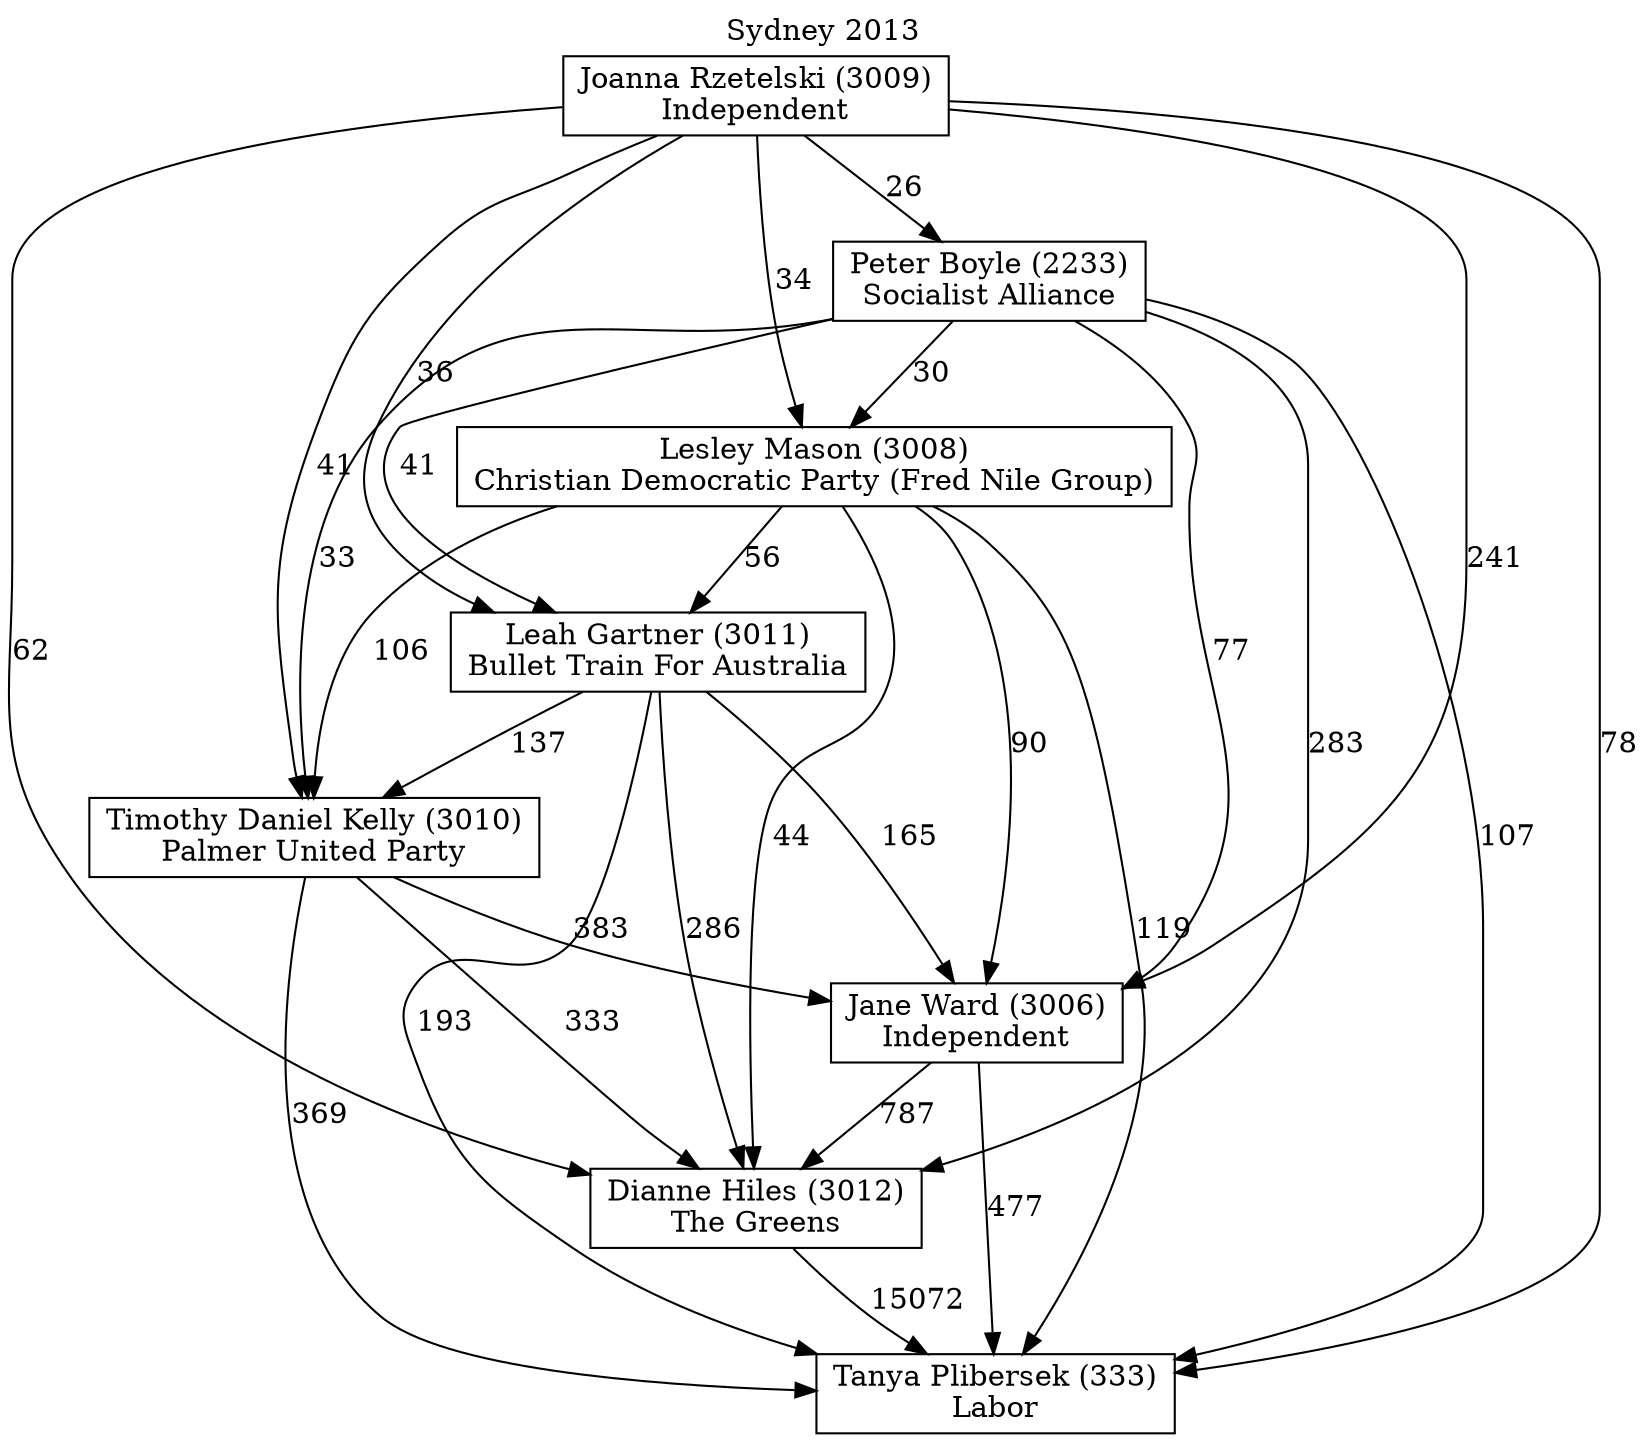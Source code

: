 // House preference flow
digraph "Tanya Plibersek (333)_Sydney_2013" {
	graph [label="Sydney 2013" labelloc=t mclimit=10]
	node [shape=box]
	"Tanya Plibersek (333)" [label="Tanya Plibersek (333)
Labor"]
	"Dianne Hiles (3012)" [label="Dianne Hiles (3012)
The Greens"]
	"Jane Ward (3006)" [label="Jane Ward (3006)
Independent"]
	"Timothy Daniel Kelly (3010)" [label="Timothy Daniel Kelly (3010)
Palmer United Party"]
	"Leah Gartner (3011)" [label="Leah Gartner (3011)
Bullet Train For Australia"]
	"Lesley Mason (3008)" [label="Lesley Mason (3008)
Christian Democratic Party (Fred Nile Group)"]
	"Peter Boyle (2233)" [label="Peter Boyle (2233)
Socialist Alliance"]
	"Joanna Rzetelski (3009)" [label="Joanna Rzetelski (3009)
Independent"]
	"Dianne Hiles (3012)" -> "Tanya Plibersek (333)" [label=15072]
	"Jane Ward (3006)" -> "Dianne Hiles (3012)" [label=787]
	"Timothy Daniel Kelly (3010)" -> "Jane Ward (3006)" [label=383]
	"Leah Gartner (3011)" -> "Timothy Daniel Kelly (3010)" [label=137]
	"Lesley Mason (3008)" -> "Leah Gartner (3011)" [label=56]
	"Peter Boyle (2233)" -> "Lesley Mason (3008)" [label=30]
	"Joanna Rzetelski (3009)" -> "Peter Boyle (2233)" [label=26]
	"Jane Ward (3006)" -> "Tanya Plibersek (333)" [label=477]
	"Timothy Daniel Kelly (3010)" -> "Tanya Plibersek (333)" [label=369]
	"Leah Gartner (3011)" -> "Tanya Plibersek (333)" [label=193]
	"Lesley Mason (3008)" -> "Tanya Plibersek (333)" [label=119]
	"Peter Boyle (2233)" -> "Tanya Plibersek (333)" [label=107]
	"Joanna Rzetelski (3009)" -> "Tanya Plibersek (333)" [label=78]
	"Joanna Rzetelski (3009)" -> "Lesley Mason (3008)" [label=34]
	"Peter Boyle (2233)" -> "Leah Gartner (3011)" [label=41]
	"Joanna Rzetelski (3009)" -> "Leah Gartner (3011)" [label=36]
	"Lesley Mason (3008)" -> "Timothy Daniel Kelly (3010)" [label=106]
	"Peter Boyle (2233)" -> "Timothy Daniel Kelly (3010)" [label=33]
	"Joanna Rzetelski (3009)" -> "Timothy Daniel Kelly (3010)" [label=41]
	"Leah Gartner (3011)" -> "Jane Ward (3006)" [label=165]
	"Lesley Mason (3008)" -> "Jane Ward (3006)" [label=90]
	"Peter Boyle (2233)" -> "Jane Ward (3006)" [label=77]
	"Joanna Rzetelski (3009)" -> "Jane Ward (3006)" [label=241]
	"Timothy Daniel Kelly (3010)" -> "Dianne Hiles (3012)" [label=333]
	"Leah Gartner (3011)" -> "Dianne Hiles (3012)" [label=286]
	"Lesley Mason (3008)" -> "Dianne Hiles (3012)" [label=44]
	"Peter Boyle (2233)" -> "Dianne Hiles (3012)" [label=283]
	"Joanna Rzetelski (3009)" -> "Dianne Hiles (3012)" [label=62]
}
